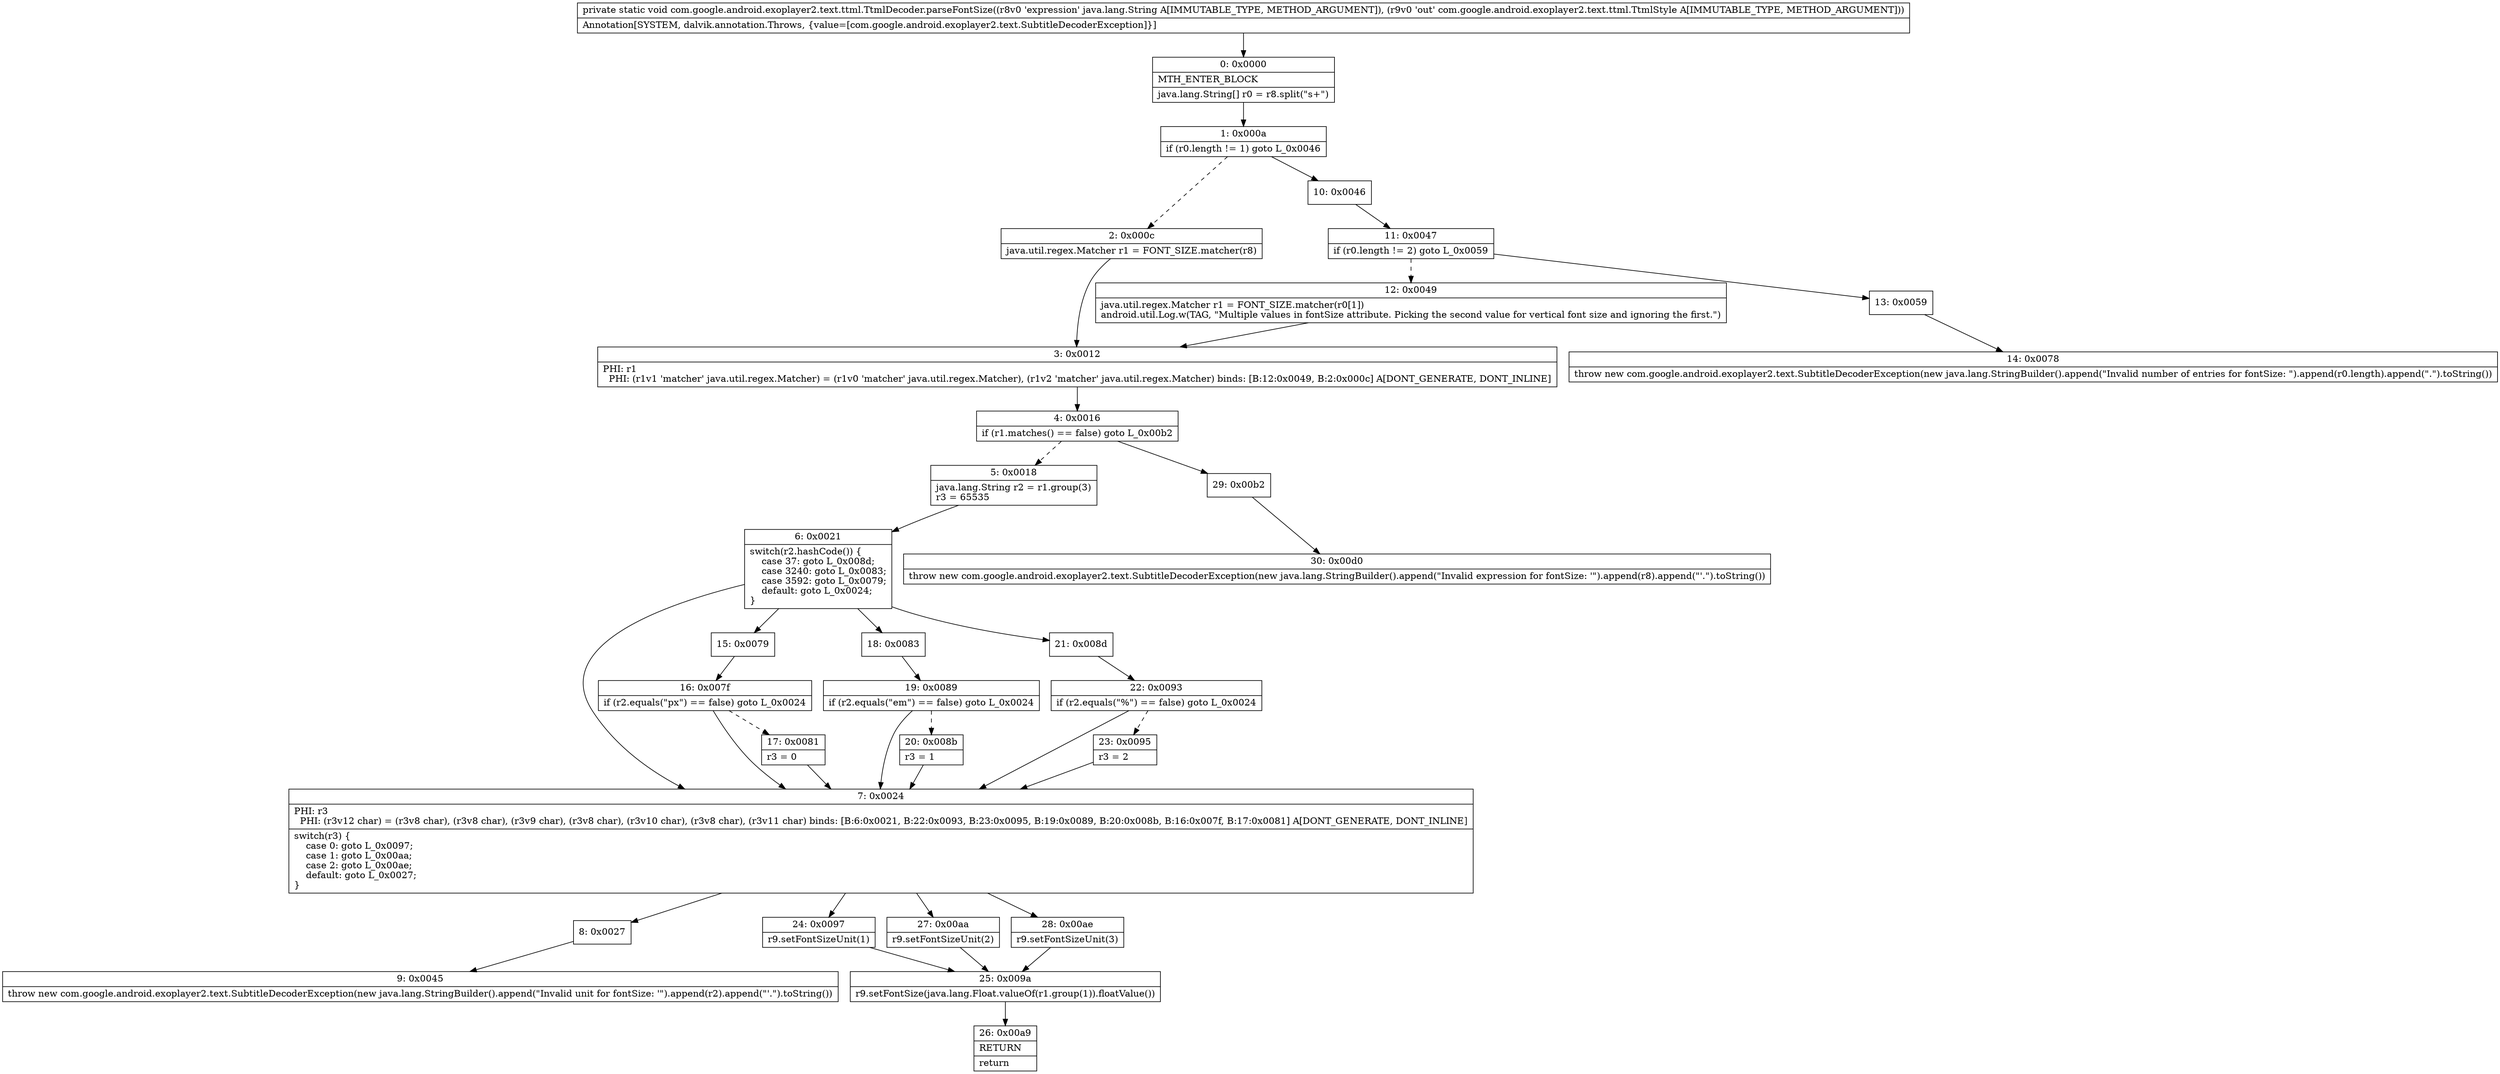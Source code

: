 digraph "CFG forcom.google.android.exoplayer2.text.ttml.TtmlDecoder.parseFontSize(Ljava\/lang\/String;Lcom\/google\/android\/exoplayer2\/text\/ttml\/TtmlStyle;)V" {
Node_0 [shape=record,label="{0\:\ 0x0000|MTH_ENTER_BLOCK\l|java.lang.String[] r0 = r8.split(\"s+\")\l}"];
Node_1 [shape=record,label="{1\:\ 0x000a|if (r0.length != 1) goto L_0x0046\l}"];
Node_2 [shape=record,label="{2\:\ 0x000c|java.util.regex.Matcher r1 = FONT_SIZE.matcher(r8)\l}"];
Node_3 [shape=record,label="{3\:\ 0x0012|PHI: r1 \l  PHI: (r1v1 'matcher' java.util.regex.Matcher) = (r1v0 'matcher' java.util.regex.Matcher), (r1v2 'matcher' java.util.regex.Matcher) binds: [B:12:0x0049, B:2:0x000c] A[DONT_GENERATE, DONT_INLINE]\l}"];
Node_4 [shape=record,label="{4\:\ 0x0016|if (r1.matches() == false) goto L_0x00b2\l}"];
Node_5 [shape=record,label="{5\:\ 0x0018|java.lang.String r2 = r1.group(3)\lr3 = 65535\l}"];
Node_6 [shape=record,label="{6\:\ 0x0021|switch(r2.hashCode()) \{\l    case 37: goto L_0x008d;\l    case 3240: goto L_0x0083;\l    case 3592: goto L_0x0079;\l    default: goto L_0x0024;\l\}\l}"];
Node_7 [shape=record,label="{7\:\ 0x0024|PHI: r3 \l  PHI: (r3v12 char) = (r3v8 char), (r3v8 char), (r3v9 char), (r3v8 char), (r3v10 char), (r3v8 char), (r3v11 char) binds: [B:6:0x0021, B:22:0x0093, B:23:0x0095, B:19:0x0089, B:20:0x008b, B:16:0x007f, B:17:0x0081] A[DONT_GENERATE, DONT_INLINE]\l|switch(r3) \{\l    case 0: goto L_0x0097;\l    case 1: goto L_0x00aa;\l    case 2: goto L_0x00ae;\l    default: goto L_0x0027;\l\}\l}"];
Node_8 [shape=record,label="{8\:\ 0x0027}"];
Node_9 [shape=record,label="{9\:\ 0x0045|throw new com.google.android.exoplayer2.text.SubtitleDecoderException(new java.lang.StringBuilder().append(\"Invalid unit for fontSize: '\").append(r2).append(\"'.\").toString())\l}"];
Node_10 [shape=record,label="{10\:\ 0x0046}"];
Node_11 [shape=record,label="{11\:\ 0x0047|if (r0.length != 2) goto L_0x0059\l}"];
Node_12 [shape=record,label="{12\:\ 0x0049|java.util.regex.Matcher r1 = FONT_SIZE.matcher(r0[1])\landroid.util.Log.w(TAG, \"Multiple values in fontSize attribute. Picking the second value for vertical font size and ignoring the first.\")\l}"];
Node_13 [shape=record,label="{13\:\ 0x0059}"];
Node_14 [shape=record,label="{14\:\ 0x0078|throw new com.google.android.exoplayer2.text.SubtitleDecoderException(new java.lang.StringBuilder().append(\"Invalid number of entries for fontSize: \").append(r0.length).append(\".\").toString())\l}"];
Node_15 [shape=record,label="{15\:\ 0x0079}"];
Node_16 [shape=record,label="{16\:\ 0x007f|if (r2.equals(\"px\") == false) goto L_0x0024\l}"];
Node_17 [shape=record,label="{17\:\ 0x0081|r3 = 0\l}"];
Node_18 [shape=record,label="{18\:\ 0x0083}"];
Node_19 [shape=record,label="{19\:\ 0x0089|if (r2.equals(\"em\") == false) goto L_0x0024\l}"];
Node_20 [shape=record,label="{20\:\ 0x008b|r3 = 1\l}"];
Node_21 [shape=record,label="{21\:\ 0x008d}"];
Node_22 [shape=record,label="{22\:\ 0x0093|if (r2.equals(\"%\") == false) goto L_0x0024\l}"];
Node_23 [shape=record,label="{23\:\ 0x0095|r3 = 2\l}"];
Node_24 [shape=record,label="{24\:\ 0x0097|r9.setFontSizeUnit(1)\l}"];
Node_25 [shape=record,label="{25\:\ 0x009a|r9.setFontSize(java.lang.Float.valueOf(r1.group(1)).floatValue())\l}"];
Node_26 [shape=record,label="{26\:\ 0x00a9|RETURN\l|return\l}"];
Node_27 [shape=record,label="{27\:\ 0x00aa|r9.setFontSizeUnit(2)\l}"];
Node_28 [shape=record,label="{28\:\ 0x00ae|r9.setFontSizeUnit(3)\l}"];
Node_29 [shape=record,label="{29\:\ 0x00b2}"];
Node_30 [shape=record,label="{30\:\ 0x00d0|throw new com.google.android.exoplayer2.text.SubtitleDecoderException(new java.lang.StringBuilder().append(\"Invalid expression for fontSize: '\").append(r8).append(\"'.\").toString())\l}"];
MethodNode[shape=record,label="{private static void com.google.android.exoplayer2.text.ttml.TtmlDecoder.parseFontSize((r8v0 'expression' java.lang.String A[IMMUTABLE_TYPE, METHOD_ARGUMENT]), (r9v0 'out' com.google.android.exoplayer2.text.ttml.TtmlStyle A[IMMUTABLE_TYPE, METHOD_ARGUMENT]))  | Annotation[SYSTEM, dalvik.annotation.Throws, \{value=[com.google.android.exoplayer2.text.SubtitleDecoderException]\}]\l}"];
MethodNode -> Node_0;
Node_0 -> Node_1;
Node_1 -> Node_2[style=dashed];
Node_1 -> Node_10;
Node_2 -> Node_3;
Node_3 -> Node_4;
Node_4 -> Node_5[style=dashed];
Node_4 -> Node_29;
Node_5 -> Node_6;
Node_6 -> Node_7;
Node_6 -> Node_15;
Node_6 -> Node_18;
Node_6 -> Node_21;
Node_7 -> Node_8;
Node_7 -> Node_24;
Node_7 -> Node_27;
Node_7 -> Node_28;
Node_8 -> Node_9;
Node_10 -> Node_11;
Node_11 -> Node_12[style=dashed];
Node_11 -> Node_13;
Node_12 -> Node_3;
Node_13 -> Node_14;
Node_15 -> Node_16;
Node_16 -> Node_7;
Node_16 -> Node_17[style=dashed];
Node_17 -> Node_7;
Node_18 -> Node_19;
Node_19 -> Node_7;
Node_19 -> Node_20[style=dashed];
Node_20 -> Node_7;
Node_21 -> Node_22;
Node_22 -> Node_7;
Node_22 -> Node_23[style=dashed];
Node_23 -> Node_7;
Node_24 -> Node_25;
Node_25 -> Node_26;
Node_27 -> Node_25;
Node_28 -> Node_25;
Node_29 -> Node_30;
}

